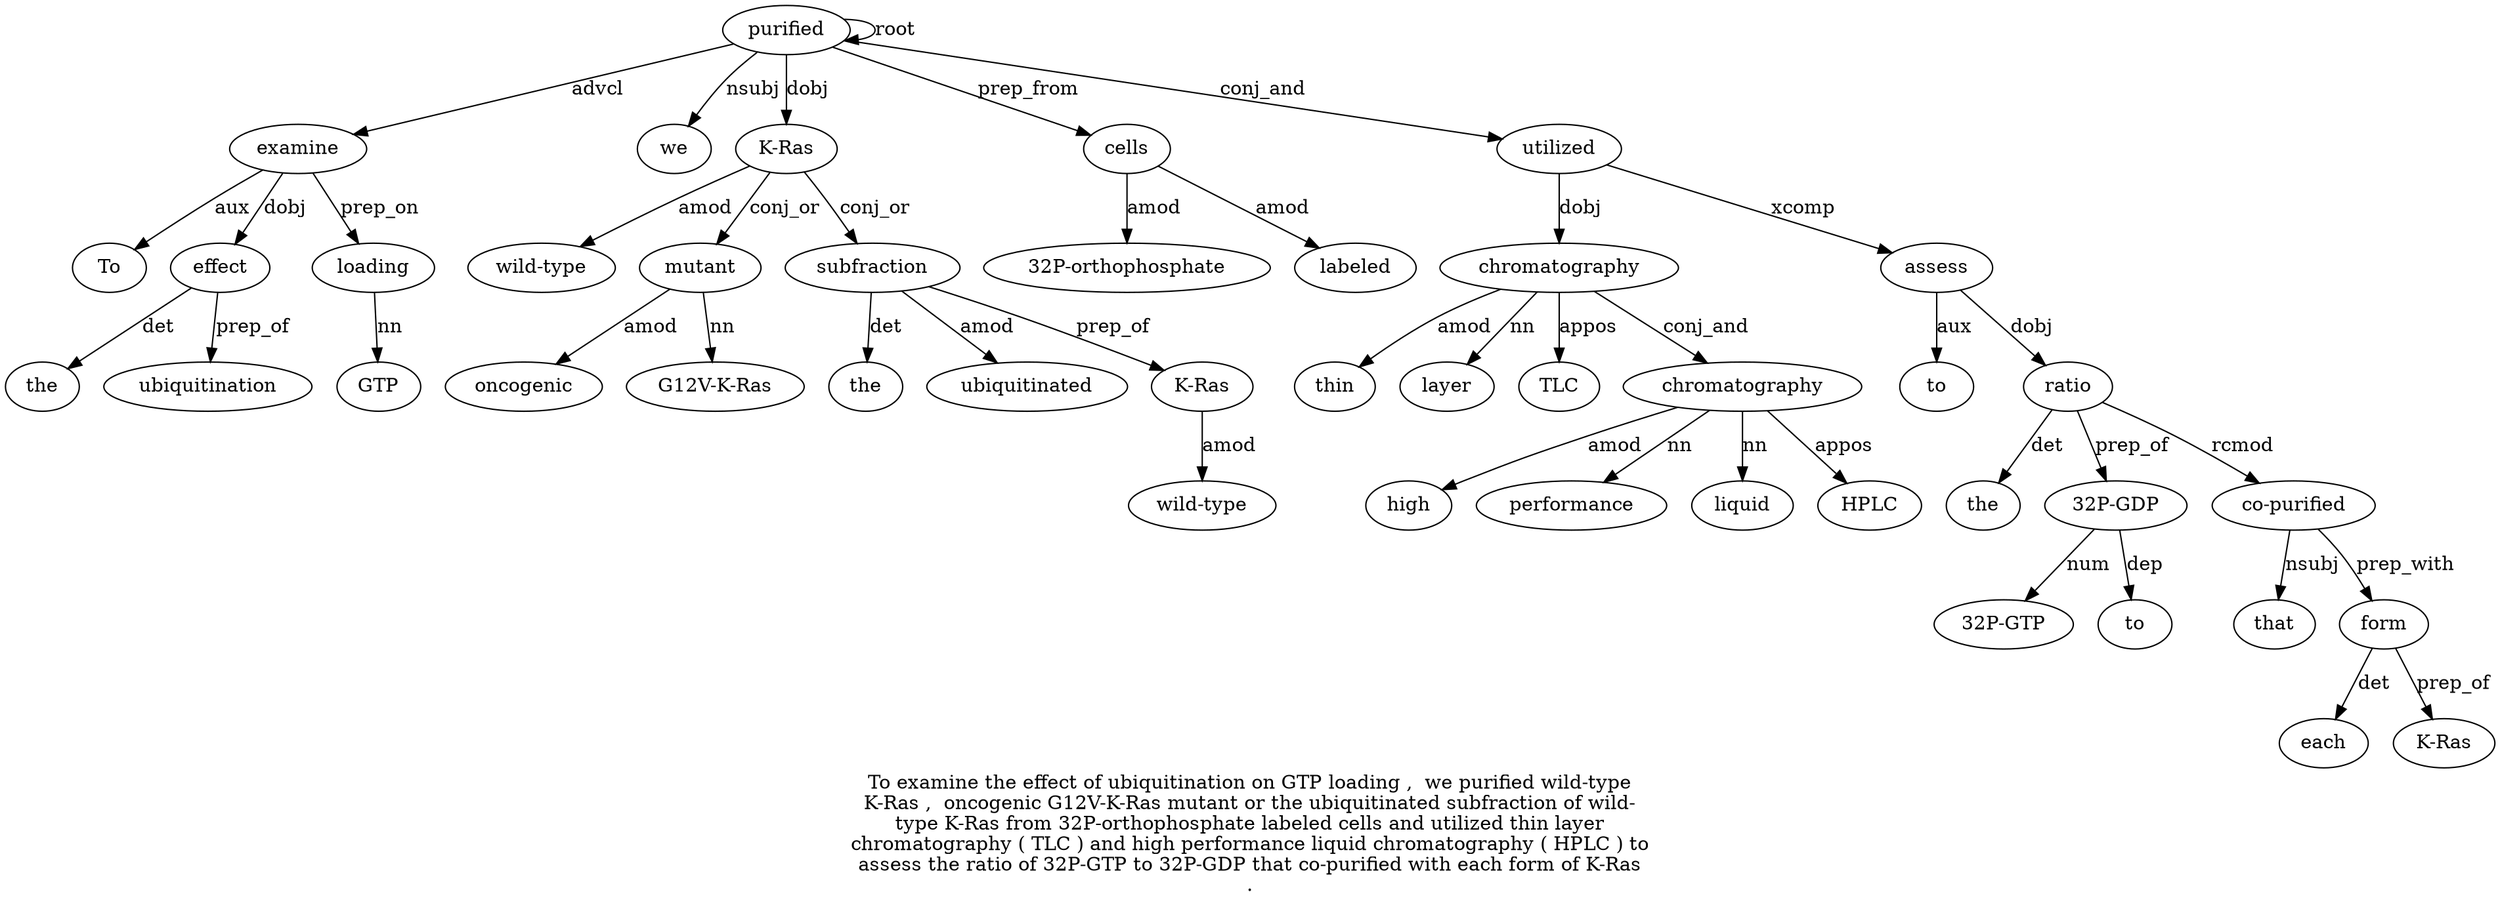 digraph "To examine the effect of ubiquitination on GTP loading ,  we purified wild-type K-Ras ,  oncogenic G12V-K-Ras mutant or the ubiquitinated subfraction of wild-type K-Ras from 32P-orthophosphate labeled cells and utilized thin layer chromatography ( TLC ) and high performance liquid chromatography ( HPLC ) to assess the ratio of 32P-GTP to 32P-GDP that co-purified with each form of K-Ras ." {
label="To examine the effect of ubiquitination on GTP loading ,  we purified wild-type
K-Ras ,  oncogenic G12V-K-Ras mutant or the ubiquitinated subfraction of wild-
type K-Ras from 32P-orthophosphate labeled cells and utilized thin layer
chromatography ( TLC ) and high performance liquid chromatography ( HPLC ) to
assess the ratio of 32P-GTP to 32P-GDP that co-purified with each form of K-Ras
.";
examine2 [style=filled, fillcolor=white, label=examine];
To1 [style=filled, fillcolor=white, label=To];
examine2 -> To1  [label=aux];
purified12 [style=filled, fillcolor=white, label=purified];
purified12 -> examine2  [label=advcl];
effect4 [style=filled, fillcolor=white, label=effect];
the3 [style=filled, fillcolor=white, label=the];
effect4 -> the3  [label=det];
examine2 -> effect4  [label=dobj];
ubiquitination6 [style=filled, fillcolor=white, label=ubiquitination];
effect4 -> ubiquitination6  [label=prep_of];
loading9 [style=filled, fillcolor=white, label=loading];
GTP8 [style=filled, fillcolor=white, label=GTP];
loading9 -> GTP8  [label=nn];
examine2 -> loading9  [label=prep_on];
we11 [style=filled, fillcolor=white, label=we];
purified12 -> we11  [label=nsubj];
purified12 -> purified12  [label=root];
"K-Ras14" [style=filled, fillcolor=white, label="K-Ras"];
"wild-type13" [style=filled, fillcolor=white, label="wild-type"];
"K-Ras14" -> "wild-type13"  [label=amod];
purified12 -> "K-Ras14"  [label=dobj];
mutant18 [style=filled, fillcolor=white, label=mutant];
oncogenic16 [style=filled, fillcolor=white, label=oncogenic];
mutant18 -> oncogenic16  [label=amod];
"G12V-K-Ras7" [style=filled, fillcolor=white, label="G12V-K-Ras"];
mutant18 -> "G12V-K-Ras7"  [label=nn];
"K-Ras14" -> mutant18  [label=conj_or];
subfraction22 [style=filled, fillcolor=white, label=subfraction];
the20 [style=filled, fillcolor=white, label=the];
subfraction22 -> the20  [label=det];
ubiquitinated21 [style=filled, fillcolor=white, label=ubiquitinated];
subfraction22 -> ubiquitinated21  [label=amod];
"K-Ras14" -> subfraction22  [label=conj_or];
"K-Ras25" [style=filled, fillcolor=white, label="K-Ras"];
"wild-type24" [style=filled, fillcolor=white, label="wild-type"];
"K-Ras25" -> "wild-type24"  [label=amod];
subfraction22 -> "K-Ras25"  [label=prep_of];
cells29 [style=filled, fillcolor=white, label=cells];
"32P-orthophosphate7" [style=filled, fillcolor=white, label="32P-orthophosphate"];
cells29 -> "32P-orthophosphate7"  [label=amod];
labeled28 [style=filled, fillcolor=white, label=labeled];
cells29 -> labeled28  [label=amod];
purified12 -> cells29  [label=prep_from];
utilized31 [style=filled, fillcolor=white, label=utilized];
purified12 -> utilized31  [label=conj_and];
chromatography34 [style=filled, fillcolor=white, label=chromatography];
thin32 [style=filled, fillcolor=white, label=thin];
chromatography34 -> thin32  [label=amod];
layer33 [style=filled, fillcolor=white, label=layer];
chromatography34 -> layer33  [label=nn];
utilized31 -> chromatography34  [label=dobj];
TLC36 [style=filled, fillcolor=white, label=TLC];
chromatography34 -> TLC36  [label=appos];
chromatography42 [style=filled, fillcolor=white, label=chromatography];
high39 [style=filled, fillcolor=white, label=high];
chromatography42 -> high39  [label=amod];
performance40 [style=filled, fillcolor=white, label=performance];
chromatography42 -> performance40  [label=nn];
liquid41 [style=filled, fillcolor=white, label=liquid];
chromatography42 -> liquid41  [label=nn];
chromatography34 -> chromatography42  [label=conj_and];
HPLC44 [style=filled, fillcolor=white, label=HPLC];
chromatography42 -> HPLC44  [label=appos];
assess47 [style=filled, fillcolor=white, label=assess];
to46 [style=filled, fillcolor=white, label=to];
assess47 -> to46  [label=aux];
utilized31 -> assess47  [label=xcomp];
ratio49 [style=filled, fillcolor=white, label=ratio];
the48 [style=filled, fillcolor=white, label=the];
ratio49 -> the48  [label=det];
assess47 -> ratio49  [label=dobj];
"32P-GDP5" [style=filled, fillcolor=white, label="32P-GDP"];
"32P-GTP51" [style=filled, fillcolor=white, label="32P-GTP"];
"32P-GDP5" -> "32P-GTP51"  [label=num];
to52 [style=filled, fillcolor=white, label=to];
"32P-GDP5" -> to52  [label=dep];
ratio49 -> "32P-GDP5"  [label=prep_of];
"co-purified55" [style=filled, fillcolor=white, label="co-purified"];
that54 [style=filled, fillcolor=white, label=that];
"co-purified55" -> that54  [label=nsubj];
ratio49 -> "co-purified55"  [label=rcmod];
form58 [style=filled, fillcolor=white, label=form];
each57 [style=filled, fillcolor=white, label=each];
form58 -> each57  [label=det];
"co-purified55" -> form58  [label=prep_with];
"K-Ras60" [style=filled, fillcolor=white, label="K-Ras"];
form58 -> "K-Ras60"  [label=prep_of];
}
